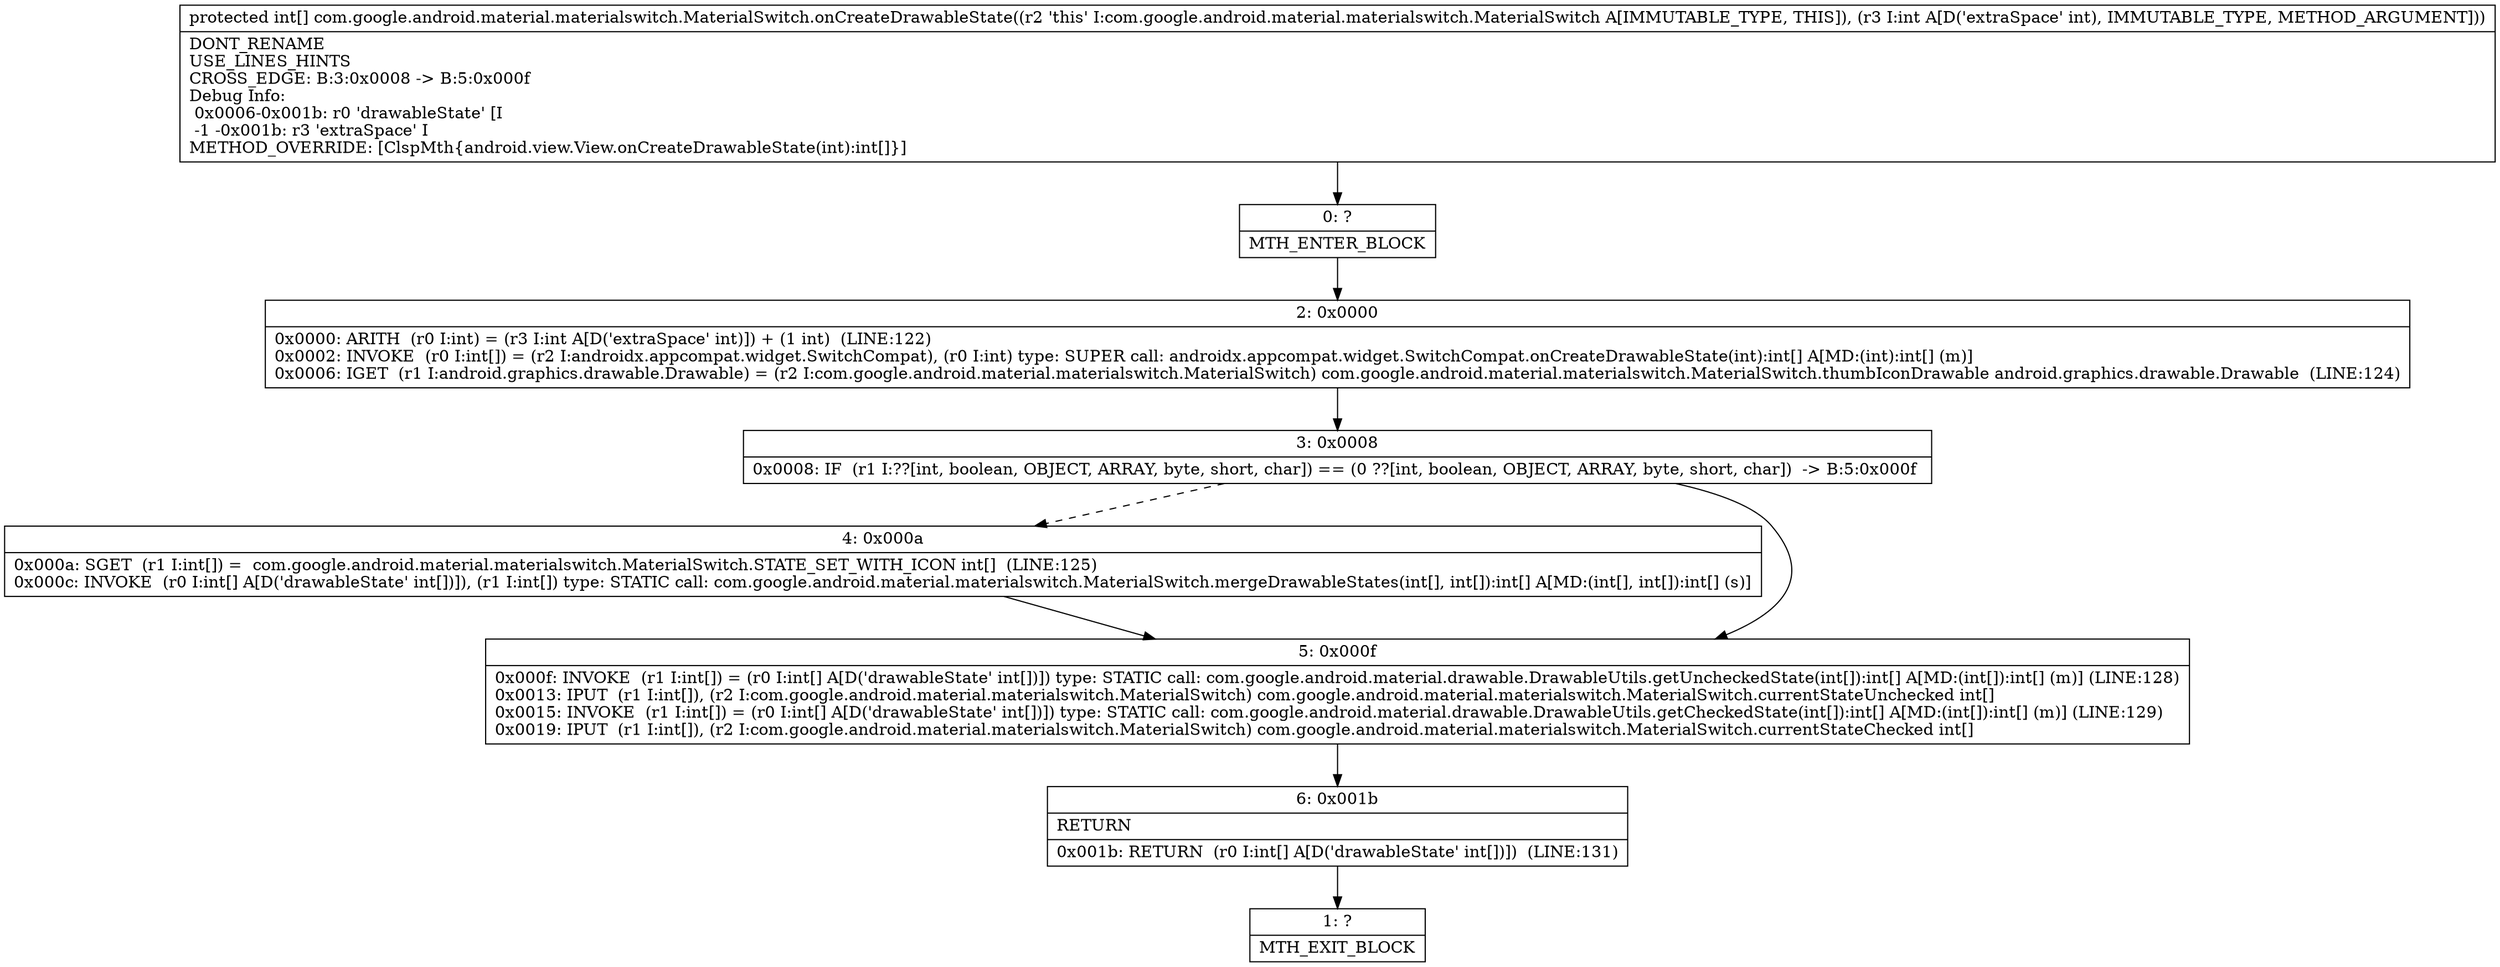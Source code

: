 digraph "CFG forcom.google.android.material.materialswitch.MaterialSwitch.onCreateDrawableState(I)[I" {
Node_0 [shape=record,label="{0\:\ ?|MTH_ENTER_BLOCK\l}"];
Node_2 [shape=record,label="{2\:\ 0x0000|0x0000: ARITH  (r0 I:int) = (r3 I:int A[D('extraSpace' int)]) + (1 int)  (LINE:122)\l0x0002: INVOKE  (r0 I:int[]) = (r2 I:androidx.appcompat.widget.SwitchCompat), (r0 I:int) type: SUPER call: androidx.appcompat.widget.SwitchCompat.onCreateDrawableState(int):int[] A[MD:(int):int[] (m)]\l0x0006: IGET  (r1 I:android.graphics.drawable.Drawable) = (r2 I:com.google.android.material.materialswitch.MaterialSwitch) com.google.android.material.materialswitch.MaterialSwitch.thumbIconDrawable android.graphics.drawable.Drawable  (LINE:124)\l}"];
Node_3 [shape=record,label="{3\:\ 0x0008|0x0008: IF  (r1 I:??[int, boolean, OBJECT, ARRAY, byte, short, char]) == (0 ??[int, boolean, OBJECT, ARRAY, byte, short, char])  \-\> B:5:0x000f \l}"];
Node_4 [shape=record,label="{4\:\ 0x000a|0x000a: SGET  (r1 I:int[]) =  com.google.android.material.materialswitch.MaterialSwitch.STATE_SET_WITH_ICON int[]  (LINE:125)\l0x000c: INVOKE  (r0 I:int[] A[D('drawableState' int[])]), (r1 I:int[]) type: STATIC call: com.google.android.material.materialswitch.MaterialSwitch.mergeDrawableStates(int[], int[]):int[] A[MD:(int[], int[]):int[] (s)]\l}"];
Node_5 [shape=record,label="{5\:\ 0x000f|0x000f: INVOKE  (r1 I:int[]) = (r0 I:int[] A[D('drawableState' int[])]) type: STATIC call: com.google.android.material.drawable.DrawableUtils.getUncheckedState(int[]):int[] A[MD:(int[]):int[] (m)] (LINE:128)\l0x0013: IPUT  (r1 I:int[]), (r2 I:com.google.android.material.materialswitch.MaterialSwitch) com.google.android.material.materialswitch.MaterialSwitch.currentStateUnchecked int[] \l0x0015: INVOKE  (r1 I:int[]) = (r0 I:int[] A[D('drawableState' int[])]) type: STATIC call: com.google.android.material.drawable.DrawableUtils.getCheckedState(int[]):int[] A[MD:(int[]):int[] (m)] (LINE:129)\l0x0019: IPUT  (r1 I:int[]), (r2 I:com.google.android.material.materialswitch.MaterialSwitch) com.google.android.material.materialswitch.MaterialSwitch.currentStateChecked int[] \l}"];
Node_6 [shape=record,label="{6\:\ 0x001b|RETURN\l|0x001b: RETURN  (r0 I:int[] A[D('drawableState' int[])])  (LINE:131)\l}"];
Node_1 [shape=record,label="{1\:\ ?|MTH_EXIT_BLOCK\l}"];
MethodNode[shape=record,label="{protected int[] com.google.android.material.materialswitch.MaterialSwitch.onCreateDrawableState((r2 'this' I:com.google.android.material.materialswitch.MaterialSwitch A[IMMUTABLE_TYPE, THIS]), (r3 I:int A[D('extraSpace' int), IMMUTABLE_TYPE, METHOD_ARGUMENT]))  | DONT_RENAME\lUSE_LINES_HINTS\lCROSS_EDGE: B:3:0x0008 \-\> B:5:0x000f\lDebug Info:\l  0x0006\-0x001b: r0 'drawableState' [I\l  \-1 \-0x001b: r3 'extraSpace' I\lMETHOD_OVERRIDE: [ClspMth\{android.view.View.onCreateDrawableState(int):int[]\}]\l}"];
MethodNode -> Node_0;Node_0 -> Node_2;
Node_2 -> Node_3;
Node_3 -> Node_4[style=dashed];
Node_3 -> Node_5;
Node_4 -> Node_5;
Node_5 -> Node_6;
Node_6 -> Node_1;
}

